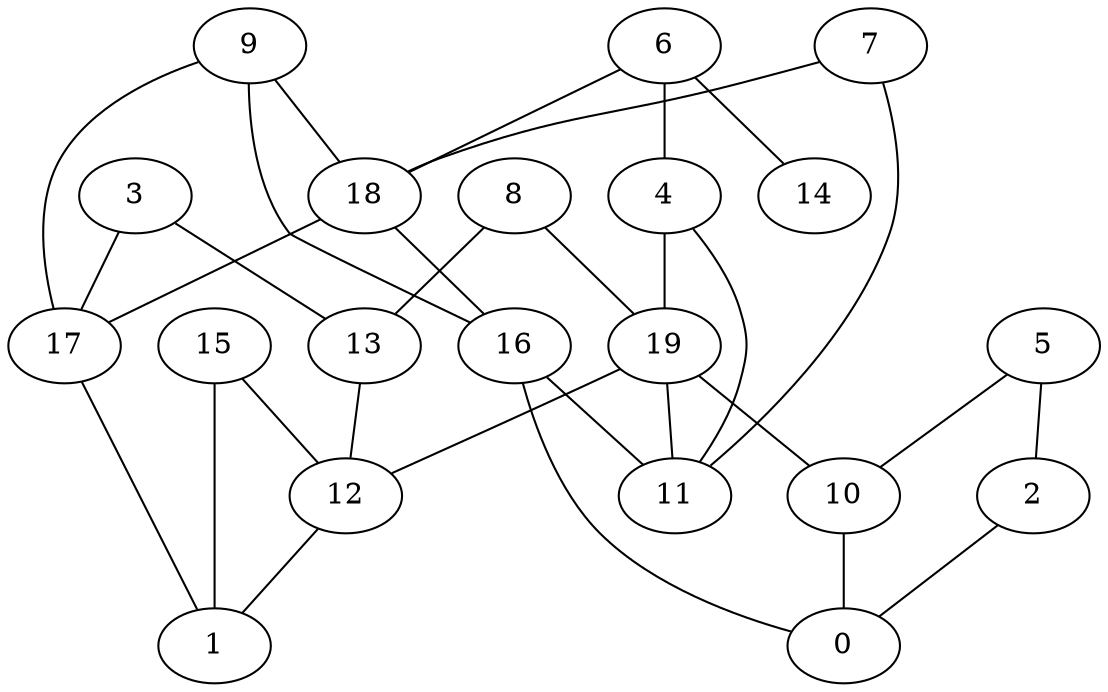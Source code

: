 digraph GG_graph {

subgraph G_graph {
edge [color = black]
"3" -> "17" [dir = none]
"15" -> "1" [dir = none]
"13" -> "12" [dir = none]
"12" -> "1" [dir = none]
"10" -> "0" [dir = none]
"4" -> "11" [dir = none]
"18" -> "16" [dir = none]
"5" -> "2" [dir = none]
"5" -> "10" [dir = none]
"9" -> "17" [dir = none]
"8" -> "19" [dir = none]
"7" -> "18" [dir = none]
"7" -> "11" [dir = none]
"17" -> "1" [dir = none]
"19" -> "11" [dir = none]
"19" -> "10" [dir = none]
"19" -> "12" [dir = none]
"6" -> "14" [dir = none]
"6" -> "4" [dir = none]
"16" -> "11" [dir = none]
"9" -> "16" [dir = none]
"15" -> "12" [dir = none]
"4" -> "19" [dir = none]
"8" -> "13" [dir = none]
"2" -> "0" [dir = none]
"3" -> "13" [dir = none]
"9" -> "18" [dir = none]
"6" -> "18" [dir = none]
"18" -> "17" [dir = none]
"16" -> "0" [dir = none]
}

}
